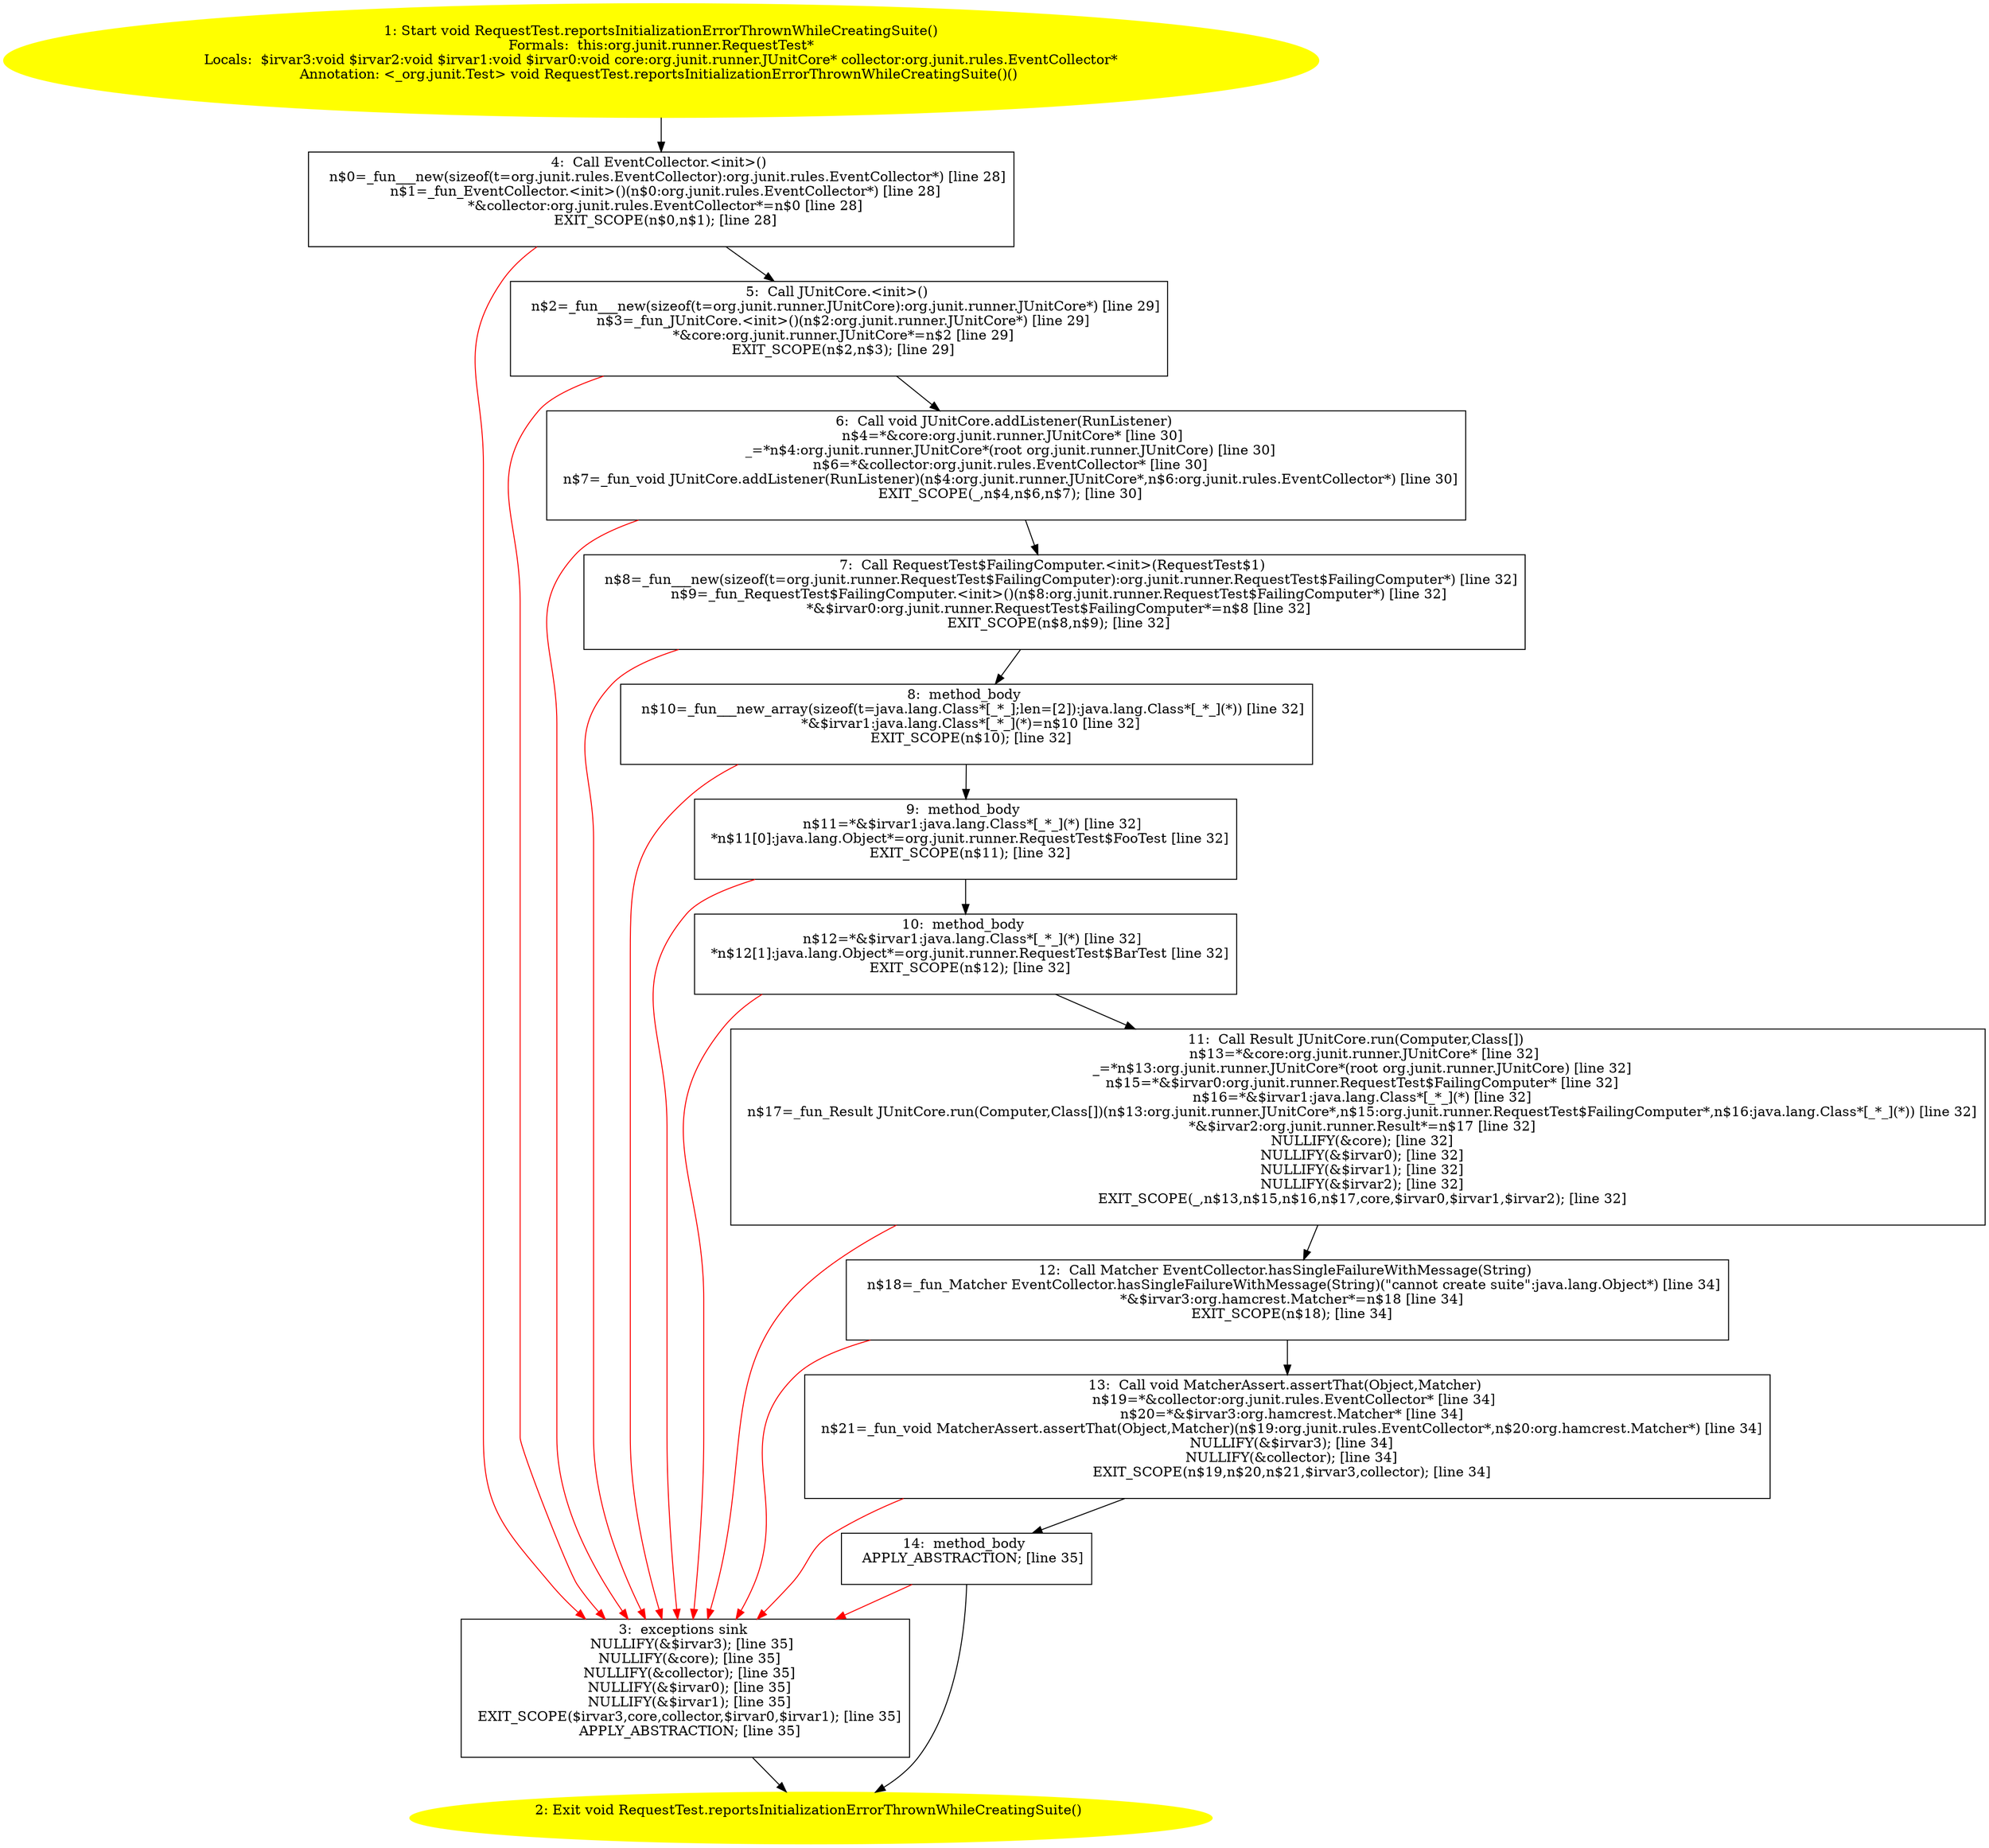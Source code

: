 /* @generated */
digraph cfg {
"org.junit.runner.RequestTest.reportsInitializationErrorThrownWhileCreatingSuite():void.0c0df228af8160f2aac7946dda9a0ef4_1" [label="1: Start void RequestTest.reportsInitializationErrorThrownWhileCreatingSuite()\nFormals:  this:org.junit.runner.RequestTest*\nLocals:  $irvar3:void $irvar2:void $irvar1:void $irvar0:void core:org.junit.runner.JUnitCore* collector:org.junit.rules.EventCollector*\nAnnotation: <_org.junit.Test> void RequestTest.reportsInitializationErrorThrownWhileCreatingSuite()() \n  " color=yellow style=filled]
	

	 "org.junit.runner.RequestTest.reportsInitializationErrorThrownWhileCreatingSuite():void.0c0df228af8160f2aac7946dda9a0ef4_1" -> "org.junit.runner.RequestTest.reportsInitializationErrorThrownWhileCreatingSuite():void.0c0df228af8160f2aac7946dda9a0ef4_4" ;
"org.junit.runner.RequestTest.reportsInitializationErrorThrownWhileCreatingSuite():void.0c0df228af8160f2aac7946dda9a0ef4_2" [label="2: Exit void RequestTest.reportsInitializationErrorThrownWhileCreatingSuite() \n  " color=yellow style=filled]
	

"org.junit.runner.RequestTest.reportsInitializationErrorThrownWhileCreatingSuite():void.0c0df228af8160f2aac7946dda9a0ef4_3" [label="3:  exceptions sink \n   NULLIFY(&$irvar3); [line 35]\n  NULLIFY(&core); [line 35]\n  NULLIFY(&collector); [line 35]\n  NULLIFY(&$irvar0); [line 35]\n  NULLIFY(&$irvar1); [line 35]\n  EXIT_SCOPE($irvar3,core,collector,$irvar0,$irvar1); [line 35]\n  APPLY_ABSTRACTION; [line 35]\n " shape="box"]
	

	 "org.junit.runner.RequestTest.reportsInitializationErrorThrownWhileCreatingSuite():void.0c0df228af8160f2aac7946dda9a0ef4_3" -> "org.junit.runner.RequestTest.reportsInitializationErrorThrownWhileCreatingSuite():void.0c0df228af8160f2aac7946dda9a0ef4_2" ;
"org.junit.runner.RequestTest.reportsInitializationErrorThrownWhileCreatingSuite():void.0c0df228af8160f2aac7946dda9a0ef4_4" [label="4:  Call EventCollector.<init>() \n   n$0=_fun___new(sizeof(t=org.junit.rules.EventCollector):org.junit.rules.EventCollector*) [line 28]\n  n$1=_fun_EventCollector.<init>()(n$0:org.junit.rules.EventCollector*) [line 28]\n  *&collector:org.junit.rules.EventCollector*=n$0 [line 28]\n  EXIT_SCOPE(n$0,n$1); [line 28]\n " shape="box"]
	

	 "org.junit.runner.RequestTest.reportsInitializationErrorThrownWhileCreatingSuite():void.0c0df228af8160f2aac7946dda9a0ef4_4" -> "org.junit.runner.RequestTest.reportsInitializationErrorThrownWhileCreatingSuite():void.0c0df228af8160f2aac7946dda9a0ef4_5" ;
	 "org.junit.runner.RequestTest.reportsInitializationErrorThrownWhileCreatingSuite():void.0c0df228af8160f2aac7946dda9a0ef4_4" -> "org.junit.runner.RequestTest.reportsInitializationErrorThrownWhileCreatingSuite():void.0c0df228af8160f2aac7946dda9a0ef4_3" [color="red" ];
"org.junit.runner.RequestTest.reportsInitializationErrorThrownWhileCreatingSuite():void.0c0df228af8160f2aac7946dda9a0ef4_5" [label="5:  Call JUnitCore.<init>() \n   n$2=_fun___new(sizeof(t=org.junit.runner.JUnitCore):org.junit.runner.JUnitCore*) [line 29]\n  n$3=_fun_JUnitCore.<init>()(n$2:org.junit.runner.JUnitCore*) [line 29]\n  *&core:org.junit.runner.JUnitCore*=n$2 [line 29]\n  EXIT_SCOPE(n$2,n$3); [line 29]\n " shape="box"]
	

	 "org.junit.runner.RequestTest.reportsInitializationErrorThrownWhileCreatingSuite():void.0c0df228af8160f2aac7946dda9a0ef4_5" -> "org.junit.runner.RequestTest.reportsInitializationErrorThrownWhileCreatingSuite():void.0c0df228af8160f2aac7946dda9a0ef4_6" ;
	 "org.junit.runner.RequestTest.reportsInitializationErrorThrownWhileCreatingSuite():void.0c0df228af8160f2aac7946dda9a0ef4_5" -> "org.junit.runner.RequestTest.reportsInitializationErrorThrownWhileCreatingSuite():void.0c0df228af8160f2aac7946dda9a0ef4_3" [color="red" ];
"org.junit.runner.RequestTest.reportsInitializationErrorThrownWhileCreatingSuite():void.0c0df228af8160f2aac7946dda9a0ef4_6" [label="6:  Call void JUnitCore.addListener(RunListener) \n   n$4=*&core:org.junit.runner.JUnitCore* [line 30]\n  _=*n$4:org.junit.runner.JUnitCore*(root org.junit.runner.JUnitCore) [line 30]\n  n$6=*&collector:org.junit.rules.EventCollector* [line 30]\n  n$7=_fun_void JUnitCore.addListener(RunListener)(n$4:org.junit.runner.JUnitCore*,n$6:org.junit.rules.EventCollector*) [line 30]\n  EXIT_SCOPE(_,n$4,n$6,n$7); [line 30]\n " shape="box"]
	

	 "org.junit.runner.RequestTest.reportsInitializationErrorThrownWhileCreatingSuite():void.0c0df228af8160f2aac7946dda9a0ef4_6" -> "org.junit.runner.RequestTest.reportsInitializationErrorThrownWhileCreatingSuite():void.0c0df228af8160f2aac7946dda9a0ef4_7" ;
	 "org.junit.runner.RequestTest.reportsInitializationErrorThrownWhileCreatingSuite():void.0c0df228af8160f2aac7946dda9a0ef4_6" -> "org.junit.runner.RequestTest.reportsInitializationErrorThrownWhileCreatingSuite():void.0c0df228af8160f2aac7946dda9a0ef4_3" [color="red" ];
"org.junit.runner.RequestTest.reportsInitializationErrorThrownWhileCreatingSuite():void.0c0df228af8160f2aac7946dda9a0ef4_7" [label="7:  Call RequestTest$FailingComputer.<init>(RequestTest$1) \n   n$8=_fun___new(sizeof(t=org.junit.runner.RequestTest$FailingComputer):org.junit.runner.RequestTest$FailingComputer*) [line 32]\n  n$9=_fun_RequestTest$FailingComputer.<init>()(n$8:org.junit.runner.RequestTest$FailingComputer*) [line 32]\n  *&$irvar0:org.junit.runner.RequestTest$FailingComputer*=n$8 [line 32]\n  EXIT_SCOPE(n$8,n$9); [line 32]\n " shape="box"]
	

	 "org.junit.runner.RequestTest.reportsInitializationErrorThrownWhileCreatingSuite():void.0c0df228af8160f2aac7946dda9a0ef4_7" -> "org.junit.runner.RequestTest.reportsInitializationErrorThrownWhileCreatingSuite():void.0c0df228af8160f2aac7946dda9a0ef4_8" ;
	 "org.junit.runner.RequestTest.reportsInitializationErrorThrownWhileCreatingSuite():void.0c0df228af8160f2aac7946dda9a0ef4_7" -> "org.junit.runner.RequestTest.reportsInitializationErrorThrownWhileCreatingSuite():void.0c0df228af8160f2aac7946dda9a0ef4_3" [color="red" ];
"org.junit.runner.RequestTest.reportsInitializationErrorThrownWhileCreatingSuite():void.0c0df228af8160f2aac7946dda9a0ef4_8" [label="8:  method_body \n   n$10=_fun___new_array(sizeof(t=java.lang.Class*[_*_];len=[2]):java.lang.Class*[_*_](*)) [line 32]\n  *&$irvar1:java.lang.Class*[_*_](*)=n$10 [line 32]\n  EXIT_SCOPE(n$10); [line 32]\n " shape="box"]
	

	 "org.junit.runner.RequestTest.reportsInitializationErrorThrownWhileCreatingSuite():void.0c0df228af8160f2aac7946dda9a0ef4_8" -> "org.junit.runner.RequestTest.reportsInitializationErrorThrownWhileCreatingSuite():void.0c0df228af8160f2aac7946dda9a0ef4_9" ;
	 "org.junit.runner.RequestTest.reportsInitializationErrorThrownWhileCreatingSuite():void.0c0df228af8160f2aac7946dda9a0ef4_8" -> "org.junit.runner.RequestTest.reportsInitializationErrorThrownWhileCreatingSuite():void.0c0df228af8160f2aac7946dda9a0ef4_3" [color="red" ];
"org.junit.runner.RequestTest.reportsInitializationErrorThrownWhileCreatingSuite():void.0c0df228af8160f2aac7946dda9a0ef4_9" [label="9:  method_body \n   n$11=*&$irvar1:java.lang.Class*[_*_](*) [line 32]\n  *n$11[0]:java.lang.Object*=org.junit.runner.RequestTest$FooTest [line 32]\n  EXIT_SCOPE(n$11); [line 32]\n " shape="box"]
	

	 "org.junit.runner.RequestTest.reportsInitializationErrorThrownWhileCreatingSuite():void.0c0df228af8160f2aac7946dda9a0ef4_9" -> "org.junit.runner.RequestTest.reportsInitializationErrorThrownWhileCreatingSuite():void.0c0df228af8160f2aac7946dda9a0ef4_10" ;
	 "org.junit.runner.RequestTest.reportsInitializationErrorThrownWhileCreatingSuite():void.0c0df228af8160f2aac7946dda9a0ef4_9" -> "org.junit.runner.RequestTest.reportsInitializationErrorThrownWhileCreatingSuite():void.0c0df228af8160f2aac7946dda9a0ef4_3" [color="red" ];
"org.junit.runner.RequestTest.reportsInitializationErrorThrownWhileCreatingSuite():void.0c0df228af8160f2aac7946dda9a0ef4_10" [label="10:  method_body \n   n$12=*&$irvar1:java.lang.Class*[_*_](*) [line 32]\n  *n$12[1]:java.lang.Object*=org.junit.runner.RequestTest$BarTest [line 32]\n  EXIT_SCOPE(n$12); [line 32]\n " shape="box"]
	

	 "org.junit.runner.RequestTest.reportsInitializationErrorThrownWhileCreatingSuite():void.0c0df228af8160f2aac7946dda9a0ef4_10" -> "org.junit.runner.RequestTest.reportsInitializationErrorThrownWhileCreatingSuite():void.0c0df228af8160f2aac7946dda9a0ef4_11" ;
	 "org.junit.runner.RequestTest.reportsInitializationErrorThrownWhileCreatingSuite():void.0c0df228af8160f2aac7946dda9a0ef4_10" -> "org.junit.runner.RequestTest.reportsInitializationErrorThrownWhileCreatingSuite():void.0c0df228af8160f2aac7946dda9a0ef4_3" [color="red" ];
"org.junit.runner.RequestTest.reportsInitializationErrorThrownWhileCreatingSuite():void.0c0df228af8160f2aac7946dda9a0ef4_11" [label="11:  Call Result JUnitCore.run(Computer,Class[]) \n   n$13=*&core:org.junit.runner.JUnitCore* [line 32]\n  _=*n$13:org.junit.runner.JUnitCore*(root org.junit.runner.JUnitCore) [line 32]\n  n$15=*&$irvar0:org.junit.runner.RequestTest$FailingComputer* [line 32]\n  n$16=*&$irvar1:java.lang.Class*[_*_](*) [line 32]\n  n$17=_fun_Result JUnitCore.run(Computer,Class[])(n$13:org.junit.runner.JUnitCore*,n$15:org.junit.runner.RequestTest$FailingComputer*,n$16:java.lang.Class*[_*_](*)) [line 32]\n  *&$irvar2:org.junit.runner.Result*=n$17 [line 32]\n  NULLIFY(&core); [line 32]\n  NULLIFY(&$irvar0); [line 32]\n  NULLIFY(&$irvar1); [line 32]\n  NULLIFY(&$irvar2); [line 32]\n  EXIT_SCOPE(_,n$13,n$15,n$16,n$17,core,$irvar0,$irvar1,$irvar2); [line 32]\n " shape="box"]
	

	 "org.junit.runner.RequestTest.reportsInitializationErrorThrownWhileCreatingSuite():void.0c0df228af8160f2aac7946dda9a0ef4_11" -> "org.junit.runner.RequestTest.reportsInitializationErrorThrownWhileCreatingSuite():void.0c0df228af8160f2aac7946dda9a0ef4_12" ;
	 "org.junit.runner.RequestTest.reportsInitializationErrorThrownWhileCreatingSuite():void.0c0df228af8160f2aac7946dda9a0ef4_11" -> "org.junit.runner.RequestTest.reportsInitializationErrorThrownWhileCreatingSuite():void.0c0df228af8160f2aac7946dda9a0ef4_3" [color="red" ];
"org.junit.runner.RequestTest.reportsInitializationErrorThrownWhileCreatingSuite():void.0c0df228af8160f2aac7946dda9a0ef4_12" [label="12:  Call Matcher EventCollector.hasSingleFailureWithMessage(String) \n   n$18=_fun_Matcher EventCollector.hasSingleFailureWithMessage(String)(\"cannot create suite\":java.lang.Object*) [line 34]\n  *&$irvar3:org.hamcrest.Matcher*=n$18 [line 34]\n  EXIT_SCOPE(n$18); [line 34]\n " shape="box"]
	

	 "org.junit.runner.RequestTest.reportsInitializationErrorThrownWhileCreatingSuite():void.0c0df228af8160f2aac7946dda9a0ef4_12" -> "org.junit.runner.RequestTest.reportsInitializationErrorThrownWhileCreatingSuite():void.0c0df228af8160f2aac7946dda9a0ef4_13" ;
	 "org.junit.runner.RequestTest.reportsInitializationErrorThrownWhileCreatingSuite():void.0c0df228af8160f2aac7946dda9a0ef4_12" -> "org.junit.runner.RequestTest.reportsInitializationErrorThrownWhileCreatingSuite():void.0c0df228af8160f2aac7946dda9a0ef4_3" [color="red" ];
"org.junit.runner.RequestTest.reportsInitializationErrorThrownWhileCreatingSuite():void.0c0df228af8160f2aac7946dda9a0ef4_13" [label="13:  Call void MatcherAssert.assertThat(Object,Matcher) \n   n$19=*&collector:org.junit.rules.EventCollector* [line 34]\n  n$20=*&$irvar3:org.hamcrest.Matcher* [line 34]\n  n$21=_fun_void MatcherAssert.assertThat(Object,Matcher)(n$19:org.junit.rules.EventCollector*,n$20:org.hamcrest.Matcher*) [line 34]\n  NULLIFY(&$irvar3); [line 34]\n  NULLIFY(&collector); [line 34]\n  EXIT_SCOPE(n$19,n$20,n$21,$irvar3,collector); [line 34]\n " shape="box"]
	

	 "org.junit.runner.RequestTest.reportsInitializationErrorThrownWhileCreatingSuite():void.0c0df228af8160f2aac7946dda9a0ef4_13" -> "org.junit.runner.RequestTest.reportsInitializationErrorThrownWhileCreatingSuite():void.0c0df228af8160f2aac7946dda9a0ef4_14" ;
	 "org.junit.runner.RequestTest.reportsInitializationErrorThrownWhileCreatingSuite():void.0c0df228af8160f2aac7946dda9a0ef4_13" -> "org.junit.runner.RequestTest.reportsInitializationErrorThrownWhileCreatingSuite():void.0c0df228af8160f2aac7946dda9a0ef4_3" [color="red" ];
"org.junit.runner.RequestTest.reportsInitializationErrorThrownWhileCreatingSuite():void.0c0df228af8160f2aac7946dda9a0ef4_14" [label="14:  method_body \n   APPLY_ABSTRACTION; [line 35]\n " shape="box"]
	

	 "org.junit.runner.RequestTest.reportsInitializationErrorThrownWhileCreatingSuite():void.0c0df228af8160f2aac7946dda9a0ef4_14" -> "org.junit.runner.RequestTest.reportsInitializationErrorThrownWhileCreatingSuite():void.0c0df228af8160f2aac7946dda9a0ef4_2" ;
	 "org.junit.runner.RequestTest.reportsInitializationErrorThrownWhileCreatingSuite():void.0c0df228af8160f2aac7946dda9a0ef4_14" -> "org.junit.runner.RequestTest.reportsInitializationErrorThrownWhileCreatingSuite():void.0c0df228af8160f2aac7946dda9a0ef4_3" [color="red" ];
}
